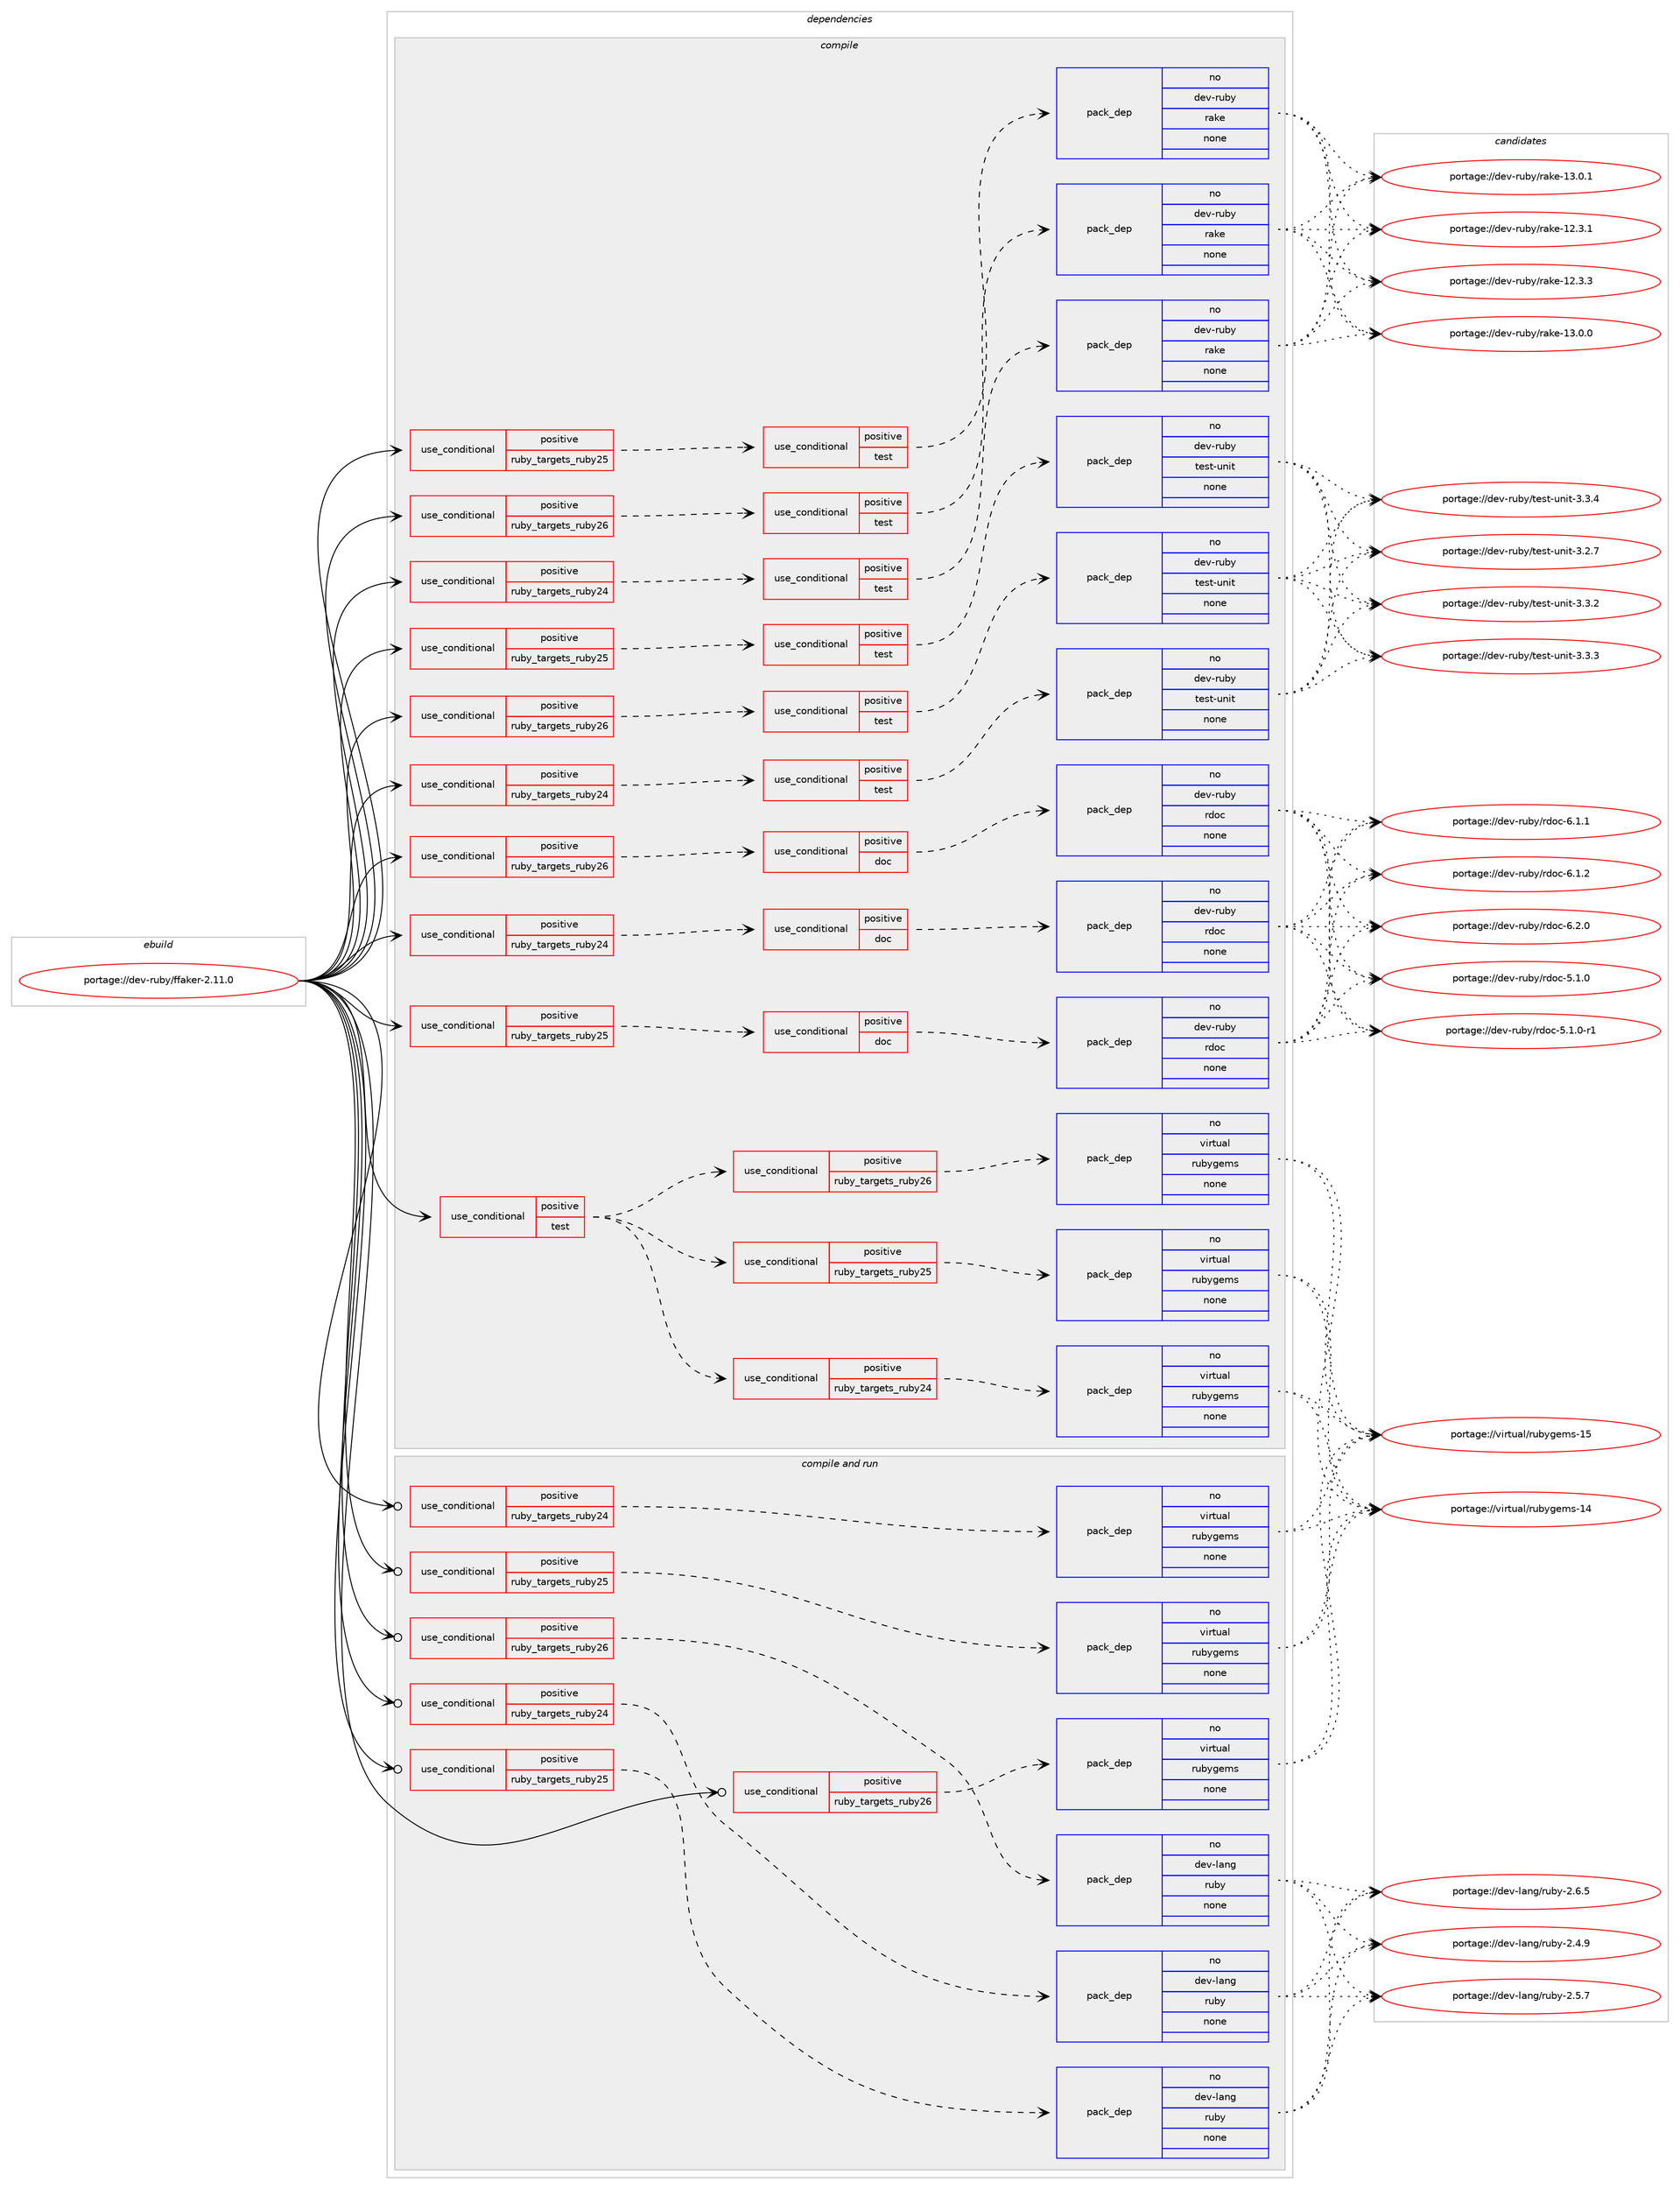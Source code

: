 digraph prolog {

# *************
# Graph options
# *************

newrank=true;
concentrate=true;
compound=true;
graph [rankdir=LR,fontname=Helvetica,fontsize=10,ranksep=1.5];#, ranksep=2.5, nodesep=0.2];
edge  [arrowhead=vee];
node  [fontname=Helvetica,fontsize=10];

# **********
# The ebuild
# **********

subgraph cluster_leftcol {
color=gray;
rank=same;
label=<<i>ebuild</i>>;
id [label="portage://dev-ruby/ffaker-2.11.0", color=red, width=4, href="../dev-ruby/ffaker-2.11.0.svg"];
}

# ****************
# The dependencies
# ****************

subgraph cluster_midcol {
color=gray;
label=<<i>dependencies</i>>;
subgraph cluster_compile {
fillcolor="#eeeeee";
style=filled;
label=<<i>compile</i>>;
subgraph cond52139 {
dependency221023 [label=<<TABLE BORDER="0" CELLBORDER="1" CELLSPACING="0" CELLPADDING="4"><TR><TD ROWSPAN="3" CELLPADDING="10">use_conditional</TD></TR><TR><TD>positive</TD></TR><TR><TD>ruby_targets_ruby24</TD></TR></TABLE>>, shape=none, color=red];
subgraph cond52140 {
dependency221024 [label=<<TABLE BORDER="0" CELLBORDER="1" CELLSPACING="0" CELLPADDING="4"><TR><TD ROWSPAN="3" CELLPADDING="10">use_conditional</TD></TR><TR><TD>positive</TD></TR><TR><TD>doc</TD></TR></TABLE>>, shape=none, color=red];
subgraph pack165400 {
dependency221025 [label=<<TABLE BORDER="0" CELLBORDER="1" CELLSPACING="0" CELLPADDING="4" WIDTH="220"><TR><TD ROWSPAN="6" CELLPADDING="30">pack_dep</TD></TR><TR><TD WIDTH="110">no</TD></TR><TR><TD>dev-ruby</TD></TR><TR><TD>rdoc</TD></TR><TR><TD>none</TD></TR><TR><TD></TD></TR></TABLE>>, shape=none, color=blue];
}
dependency221024:e -> dependency221025:w [weight=20,style="dashed",arrowhead="vee"];
}
dependency221023:e -> dependency221024:w [weight=20,style="dashed",arrowhead="vee"];
}
id:e -> dependency221023:w [weight=20,style="solid",arrowhead="vee"];
subgraph cond52141 {
dependency221026 [label=<<TABLE BORDER="0" CELLBORDER="1" CELLSPACING="0" CELLPADDING="4"><TR><TD ROWSPAN="3" CELLPADDING="10">use_conditional</TD></TR><TR><TD>positive</TD></TR><TR><TD>ruby_targets_ruby24</TD></TR></TABLE>>, shape=none, color=red];
subgraph cond52142 {
dependency221027 [label=<<TABLE BORDER="0" CELLBORDER="1" CELLSPACING="0" CELLPADDING="4"><TR><TD ROWSPAN="3" CELLPADDING="10">use_conditional</TD></TR><TR><TD>positive</TD></TR><TR><TD>test</TD></TR></TABLE>>, shape=none, color=red];
subgraph pack165401 {
dependency221028 [label=<<TABLE BORDER="0" CELLBORDER="1" CELLSPACING="0" CELLPADDING="4" WIDTH="220"><TR><TD ROWSPAN="6" CELLPADDING="30">pack_dep</TD></TR><TR><TD WIDTH="110">no</TD></TR><TR><TD>dev-ruby</TD></TR><TR><TD>rake</TD></TR><TR><TD>none</TD></TR><TR><TD></TD></TR></TABLE>>, shape=none, color=blue];
}
dependency221027:e -> dependency221028:w [weight=20,style="dashed",arrowhead="vee"];
}
dependency221026:e -> dependency221027:w [weight=20,style="dashed",arrowhead="vee"];
}
id:e -> dependency221026:w [weight=20,style="solid",arrowhead="vee"];
subgraph cond52143 {
dependency221029 [label=<<TABLE BORDER="0" CELLBORDER="1" CELLSPACING="0" CELLPADDING="4"><TR><TD ROWSPAN="3" CELLPADDING="10">use_conditional</TD></TR><TR><TD>positive</TD></TR><TR><TD>ruby_targets_ruby24</TD></TR></TABLE>>, shape=none, color=red];
subgraph cond52144 {
dependency221030 [label=<<TABLE BORDER="0" CELLBORDER="1" CELLSPACING="0" CELLPADDING="4"><TR><TD ROWSPAN="3" CELLPADDING="10">use_conditional</TD></TR><TR><TD>positive</TD></TR><TR><TD>test</TD></TR></TABLE>>, shape=none, color=red];
subgraph pack165402 {
dependency221031 [label=<<TABLE BORDER="0" CELLBORDER="1" CELLSPACING="0" CELLPADDING="4" WIDTH="220"><TR><TD ROWSPAN="6" CELLPADDING="30">pack_dep</TD></TR><TR><TD WIDTH="110">no</TD></TR><TR><TD>dev-ruby</TD></TR><TR><TD>test-unit</TD></TR><TR><TD>none</TD></TR><TR><TD></TD></TR></TABLE>>, shape=none, color=blue];
}
dependency221030:e -> dependency221031:w [weight=20,style="dashed",arrowhead="vee"];
}
dependency221029:e -> dependency221030:w [weight=20,style="dashed",arrowhead="vee"];
}
id:e -> dependency221029:w [weight=20,style="solid",arrowhead="vee"];
subgraph cond52145 {
dependency221032 [label=<<TABLE BORDER="0" CELLBORDER="1" CELLSPACING="0" CELLPADDING="4"><TR><TD ROWSPAN="3" CELLPADDING="10">use_conditional</TD></TR><TR><TD>positive</TD></TR><TR><TD>ruby_targets_ruby25</TD></TR></TABLE>>, shape=none, color=red];
subgraph cond52146 {
dependency221033 [label=<<TABLE BORDER="0" CELLBORDER="1" CELLSPACING="0" CELLPADDING="4"><TR><TD ROWSPAN="3" CELLPADDING="10">use_conditional</TD></TR><TR><TD>positive</TD></TR><TR><TD>doc</TD></TR></TABLE>>, shape=none, color=red];
subgraph pack165403 {
dependency221034 [label=<<TABLE BORDER="0" CELLBORDER="1" CELLSPACING="0" CELLPADDING="4" WIDTH="220"><TR><TD ROWSPAN="6" CELLPADDING="30">pack_dep</TD></TR><TR><TD WIDTH="110">no</TD></TR><TR><TD>dev-ruby</TD></TR><TR><TD>rdoc</TD></TR><TR><TD>none</TD></TR><TR><TD></TD></TR></TABLE>>, shape=none, color=blue];
}
dependency221033:e -> dependency221034:w [weight=20,style="dashed",arrowhead="vee"];
}
dependency221032:e -> dependency221033:w [weight=20,style="dashed",arrowhead="vee"];
}
id:e -> dependency221032:w [weight=20,style="solid",arrowhead="vee"];
subgraph cond52147 {
dependency221035 [label=<<TABLE BORDER="0" CELLBORDER="1" CELLSPACING="0" CELLPADDING="4"><TR><TD ROWSPAN="3" CELLPADDING="10">use_conditional</TD></TR><TR><TD>positive</TD></TR><TR><TD>ruby_targets_ruby25</TD></TR></TABLE>>, shape=none, color=red];
subgraph cond52148 {
dependency221036 [label=<<TABLE BORDER="0" CELLBORDER="1" CELLSPACING="0" CELLPADDING="4"><TR><TD ROWSPAN="3" CELLPADDING="10">use_conditional</TD></TR><TR><TD>positive</TD></TR><TR><TD>test</TD></TR></TABLE>>, shape=none, color=red];
subgraph pack165404 {
dependency221037 [label=<<TABLE BORDER="0" CELLBORDER="1" CELLSPACING="0" CELLPADDING="4" WIDTH="220"><TR><TD ROWSPAN="6" CELLPADDING="30">pack_dep</TD></TR><TR><TD WIDTH="110">no</TD></TR><TR><TD>dev-ruby</TD></TR><TR><TD>rake</TD></TR><TR><TD>none</TD></TR><TR><TD></TD></TR></TABLE>>, shape=none, color=blue];
}
dependency221036:e -> dependency221037:w [weight=20,style="dashed",arrowhead="vee"];
}
dependency221035:e -> dependency221036:w [weight=20,style="dashed",arrowhead="vee"];
}
id:e -> dependency221035:w [weight=20,style="solid",arrowhead="vee"];
subgraph cond52149 {
dependency221038 [label=<<TABLE BORDER="0" CELLBORDER="1" CELLSPACING="0" CELLPADDING="4"><TR><TD ROWSPAN="3" CELLPADDING="10">use_conditional</TD></TR><TR><TD>positive</TD></TR><TR><TD>ruby_targets_ruby25</TD></TR></TABLE>>, shape=none, color=red];
subgraph cond52150 {
dependency221039 [label=<<TABLE BORDER="0" CELLBORDER="1" CELLSPACING="0" CELLPADDING="4"><TR><TD ROWSPAN="3" CELLPADDING="10">use_conditional</TD></TR><TR><TD>positive</TD></TR><TR><TD>test</TD></TR></TABLE>>, shape=none, color=red];
subgraph pack165405 {
dependency221040 [label=<<TABLE BORDER="0" CELLBORDER="1" CELLSPACING="0" CELLPADDING="4" WIDTH="220"><TR><TD ROWSPAN="6" CELLPADDING="30">pack_dep</TD></TR><TR><TD WIDTH="110">no</TD></TR><TR><TD>dev-ruby</TD></TR><TR><TD>test-unit</TD></TR><TR><TD>none</TD></TR><TR><TD></TD></TR></TABLE>>, shape=none, color=blue];
}
dependency221039:e -> dependency221040:w [weight=20,style="dashed",arrowhead="vee"];
}
dependency221038:e -> dependency221039:w [weight=20,style="dashed",arrowhead="vee"];
}
id:e -> dependency221038:w [weight=20,style="solid",arrowhead="vee"];
subgraph cond52151 {
dependency221041 [label=<<TABLE BORDER="0" CELLBORDER="1" CELLSPACING="0" CELLPADDING="4"><TR><TD ROWSPAN="3" CELLPADDING="10">use_conditional</TD></TR><TR><TD>positive</TD></TR><TR><TD>ruby_targets_ruby26</TD></TR></TABLE>>, shape=none, color=red];
subgraph cond52152 {
dependency221042 [label=<<TABLE BORDER="0" CELLBORDER="1" CELLSPACING="0" CELLPADDING="4"><TR><TD ROWSPAN="3" CELLPADDING="10">use_conditional</TD></TR><TR><TD>positive</TD></TR><TR><TD>doc</TD></TR></TABLE>>, shape=none, color=red];
subgraph pack165406 {
dependency221043 [label=<<TABLE BORDER="0" CELLBORDER="1" CELLSPACING="0" CELLPADDING="4" WIDTH="220"><TR><TD ROWSPAN="6" CELLPADDING="30">pack_dep</TD></TR><TR><TD WIDTH="110">no</TD></TR><TR><TD>dev-ruby</TD></TR><TR><TD>rdoc</TD></TR><TR><TD>none</TD></TR><TR><TD></TD></TR></TABLE>>, shape=none, color=blue];
}
dependency221042:e -> dependency221043:w [weight=20,style="dashed",arrowhead="vee"];
}
dependency221041:e -> dependency221042:w [weight=20,style="dashed",arrowhead="vee"];
}
id:e -> dependency221041:w [weight=20,style="solid",arrowhead="vee"];
subgraph cond52153 {
dependency221044 [label=<<TABLE BORDER="0" CELLBORDER="1" CELLSPACING="0" CELLPADDING="4"><TR><TD ROWSPAN="3" CELLPADDING="10">use_conditional</TD></TR><TR><TD>positive</TD></TR><TR><TD>ruby_targets_ruby26</TD></TR></TABLE>>, shape=none, color=red];
subgraph cond52154 {
dependency221045 [label=<<TABLE BORDER="0" CELLBORDER="1" CELLSPACING="0" CELLPADDING="4"><TR><TD ROWSPAN="3" CELLPADDING="10">use_conditional</TD></TR><TR><TD>positive</TD></TR><TR><TD>test</TD></TR></TABLE>>, shape=none, color=red];
subgraph pack165407 {
dependency221046 [label=<<TABLE BORDER="0" CELLBORDER="1" CELLSPACING="0" CELLPADDING="4" WIDTH="220"><TR><TD ROWSPAN="6" CELLPADDING="30">pack_dep</TD></TR><TR><TD WIDTH="110">no</TD></TR><TR><TD>dev-ruby</TD></TR><TR><TD>rake</TD></TR><TR><TD>none</TD></TR><TR><TD></TD></TR></TABLE>>, shape=none, color=blue];
}
dependency221045:e -> dependency221046:w [weight=20,style="dashed",arrowhead="vee"];
}
dependency221044:e -> dependency221045:w [weight=20,style="dashed",arrowhead="vee"];
}
id:e -> dependency221044:w [weight=20,style="solid",arrowhead="vee"];
subgraph cond52155 {
dependency221047 [label=<<TABLE BORDER="0" CELLBORDER="1" CELLSPACING="0" CELLPADDING="4"><TR><TD ROWSPAN="3" CELLPADDING="10">use_conditional</TD></TR><TR><TD>positive</TD></TR><TR><TD>ruby_targets_ruby26</TD></TR></TABLE>>, shape=none, color=red];
subgraph cond52156 {
dependency221048 [label=<<TABLE BORDER="0" CELLBORDER="1" CELLSPACING="0" CELLPADDING="4"><TR><TD ROWSPAN="3" CELLPADDING="10">use_conditional</TD></TR><TR><TD>positive</TD></TR><TR><TD>test</TD></TR></TABLE>>, shape=none, color=red];
subgraph pack165408 {
dependency221049 [label=<<TABLE BORDER="0" CELLBORDER="1" CELLSPACING="0" CELLPADDING="4" WIDTH="220"><TR><TD ROWSPAN="6" CELLPADDING="30">pack_dep</TD></TR><TR><TD WIDTH="110">no</TD></TR><TR><TD>dev-ruby</TD></TR><TR><TD>test-unit</TD></TR><TR><TD>none</TD></TR><TR><TD></TD></TR></TABLE>>, shape=none, color=blue];
}
dependency221048:e -> dependency221049:w [weight=20,style="dashed",arrowhead="vee"];
}
dependency221047:e -> dependency221048:w [weight=20,style="dashed",arrowhead="vee"];
}
id:e -> dependency221047:w [weight=20,style="solid",arrowhead="vee"];
subgraph cond52157 {
dependency221050 [label=<<TABLE BORDER="0" CELLBORDER="1" CELLSPACING="0" CELLPADDING="4"><TR><TD ROWSPAN="3" CELLPADDING="10">use_conditional</TD></TR><TR><TD>positive</TD></TR><TR><TD>test</TD></TR></TABLE>>, shape=none, color=red];
subgraph cond52158 {
dependency221051 [label=<<TABLE BORDER="0" CELLBORDER="1" CELLSPACING="0" CELLPADDING="4"><TR><TD ROWSPAN="3" CELLPADDING="10">use_conditional</TD></TR><TR><TD>positive</TD></TR><TR><TD>ruby_targets_ruby24</TD></TR></TABLE>>, shape=none, color=red];
subgraph pack165409 {
dependency221052 [label=<<TABLE BORDER="0" CELLBORDER="1" CELLSPACING="0" CELLPADDING="4" WIDTH="220"><TR><TD ROWSPAN="6" CELLPADDING="30">pack_dep</TD></TR><TR><TD WIDTH="110">no</TD></TR><TR><TD>virtual</TD></TR><TR><TD>rubygems</TD></TR><TR><TD>none</TD></TR><TR><TD></TD></TR></TABLE>>, shape=none, color=blue];
}
dependency221051:e -> dependency221052:w [weight=20,style="dashed",arrowhead="vee"];
}
dependency221050:e -> dependency221051:w [weight=20,style="dashed",arrowhead="vee"];
subgraph cond52159 {
dependency221053 [label=<<TABLE BORDER="0" CELLBORDER="1" CELLSPACING="0" CELLPADDING="4"><TR><TD ROWSPAN="3" CELLPADDING="10">use_conditional</TD></TR><TR><TD>positive</TD></TR><TR><TD>ruby_targets_ruby25</TD></TR></TABLE>>, shape=none, color=red];
subgraph pack165410 {
dependency221054 [label=<<TABLE BORDER="0" CELLBORDER="1" CELLSPACING="0" CELLPADDING="4" WIDTH="220"><TR><TD ROWSPAN="6" CELLPADDING="30">pack_dep</TD></TR><TR><TD WIDTH="110">no</TD></TR><TR><TD>virtual</TD></TR><TR><TD>rubygems</TD></TR><TR><TD>none</TD></TR><TR><TD></TD></TR></TABLE>>, shape=none, color=blue];
}
dependency221053:e -> dependency221054:w [weight=20,style="dashed",arrowhead="vee"];
}
dependency221050:e -> dependency221053:w [weight=20,style="dashed",arrowhead="vee"];
subgraph cond52160 {
dependency221055 [label=<<TABLE BORDER="0" CELLBORDER="1" CELLSPACING="0" CELLPADDING="4"><TR><TD ROWSPAN="3" CELLPADDING="10">use_conditional</TD></TR><TR><TD>positive</TD></TR><TR><TD>ruby_targets_ruby26</TD></TR></TABLE>>, shape=none, color=red];
subgraph pack165411 {
dependency221056 [label=<<TABLE BORDER="0" CELLBORDER="1" CELLSPACING="0" CELLPADDING="4" WIDTH="220"><TR><TD ROWSPAN="6" CELLPADDING="30">pack_dep</TD></TR><TR><TD WIDTH="110">no</TD></TR><TR><TD>virtual</TD></TR><TR><TD>rubygems</TD></TR><TR><TD>none</TD></TR><TR><TD></TD></TR></TABLE>>, shape=none, color=blue];
}
dependency221055:e -> dependency221056:w [weight=20,style="dashed",arrowhead="vee"];
}
dependency221050:e -> dependency221055:w [weight=20,style="dashed",arrowhead="vee"];
}
id:e -> dependency221050:w [weight=20,style="solid",arrowhead="vee"];
}
subgraph cluster_compileandrun {
fillcolor="#eeeeee";
style=filled;
label=<<i>compile and run</i>>;
subgraph cond52161 {
dependency221057 [label=<<TABLE BORDER="0" CELLBORDER="1" CELLSPACING="0" CELLPADDING="4"><TR><TD ROWSPAN="3" CELLPADDING="10">use_conditional</TD></TR><TR><TD>positive</TD></TR><TR><TD>ruby_targets_ruby24</TD></TR></TABLE>>, shape=none, color=red];
subgraph pack165412 {
dependency221058 [label=<<TABLE BORDER="0" CELLBORDER="1" CELLSPACING="0" CELLPADDING="4" WIDTH="220"><TR><TD ROWSPAN="6" CELLPADDING="30">pack_dep</TD></TR><TR><TD WIDTH="110">no</TD></TR><TR><TD>dev-lang</TD></TR><TR><TD>ruby</TD></TR><TR><TD>none</TD></TR><TR><TD></TD></TR></TABLE>>, shape=none, color=blue];
}
dependency221057:e -> dependency221058:w [weight=20,style="dashed",arrowhead="vee"];
}
id:e -> dependency221057:w [weight=20,style="solid",arrowhead="odotvee"];
subgraph cond52162 {
dependency221059 [label=<<TABLE BORDER="0" CELLBORDER="1" CELLSPACING="0" CELLPADDING="4"><TR><TD ROWSPAN="3" CELLPADDING="10">use_conditional</TD></TR><TR><TD>positive</TD></TR><TR><TD>ruby_targets_ruby24</TD></TR></TABLE>>, shape=none, color=red];
subgraph pack165413 {
dependency221060 [label=<<TABLE BORDER="0" CELLBORDER="1" CELLSPACING="0" CELLPADDING="4" WIDTH="220"><TR><TD ROWSPAN="6" CELLPADDING="30">pack_dep</TD></TR><TR><TD WIDTH="110">no</TD></TR><TR><TD>virtual</TD></TR><TR><TD>rubygems</TD></TR><TR><TD>none</TD></TR><TR><TD></TD></TR></TABLE>>, shape=none, color=blue];
}
dependency221059:e -> dependency221060:w [weight=20,style="dashed",arrowhead="vee"];
}
id:e -> dependency221059:w [weight=20,style="solid",arrowhead="odotvee"];
subgraph cond52163 {
dependency221061 [label=<<TABLE BORDER="0" CELLBORDER="1" CELLSPACING="0" CELLPADDING="4"><TR><TD ROWSPAN="3" CELLPADDING="10">use_conditional</TD></TR><TR><TD>positive</TD></TR><TR><TD>ruby_targets_ruby25</TD></TR></TABLE>>, shape=none, color=red];
subgraph pack165414 {
dependency221062 [label=<<TABLE BORDER="0" CELLBORDER="1" CELLSPACING="0" CELLPADDING="4" WIDTH="220"><TR><TD ROWSPAN="6" CELLPADDING="30">pack_dep</TD></TR><TR><TD WIDTH="110">no</TD></TR><TR><TD>dev-lang</TD></TR><TR><TD>ruby</TD></TR><TR><TD>none</TD></TR><TR><TD></TD></TR></TABLE>>, shape=none, color=blue];
}
dependency221061:e -> dependency221062:w [weight=20,style="dashed",arrowhead="vee"];
}
id:e -> dependency221061:w [weight=20,style="solid",arrowhead="odotvee"];
subgraph cond52164 {
dependency221063 [label=<<TABLE BORDER="0" CELLBORDER="1" CELLSPACING="0" CELLPADDING="4"><TR><TD ROWSPAN="3" CELLPADDING="10">use_conditional</TD></TR><TR><TD>positive</TD></TR><TR><TD>ruby_targets_ruby25</TD></TR></TABLE>>, shape=none, color=red];
subgraph pack165415 {
dependency221064 [label=<<TABLE BORDER="0" CELLBORDER="1" CELLSPACING="0" CELLPADDING="4" WIDTH="220"><TR><TD ROWSPAN="6" CELLPADDING="30">pack_dep</TD></TR><TR><TD WIDTH="110">no</TD></TR><TR><TD>virtual</TD></TR><TR><TD>rubygems</TD></TR><TR><TD>none</TD></TR><TR><TD></TD></TR></TABLE>>, shape=none, color=blue];
}
dependency221063:e -> dependency221064:w [weight=20,style="dashed",arrowhead="vee"];
}
id:e -> dependency221063:w [weight=20,style="solid",arrowhead="odotvee"];
subgraph cond52165 {
dependency221065 [label=<<TABLE BORDER="0" CELLBORDER="1" CELLSPACING="0" CELLPADDING="4"><TR><TD ROWSPAN="3" CELLPADDING="10">use_conditional</TD></TR><TR><TD>positive</TD></TR><TR><TD>ruby_targets_ruby26</TD></TR></TABLE>>, shape=none, color=red];
subgraph pack165416 {
dependency221066 [label=<<TABLE BORDER="0" CELLBORDER="1" CELLSPACING="0" CELLPADDING="4" WIDTH="220"><TR><TD ROWSPAN="6" CELLPADDING="30">pack_dep</TD></TR><TR><TD WIDTH="110">no</TD></TR><TR><TD>dev-lang</TD></TR><TR><TD>ruby</TD></TR><TR><TD>none</TD></TR><TR><TD></TD></TR></TABLE>>, shape=none, color=blue];
}
dependency221065:e -> dependency221066:w [weight=20,style="dashed",arrowhead="vee"];
}
id:e -> dependency221065:w [weight=20,style="solid",arrowhead="odotvee"];
subgraph cond52166 {
dependency221067 [label=<<TABLE BORDER="0" CELLBORDER="1" CELLSPACING="0" CELLPADDING="4"><TR><TD ROWSPAN="3" CELLPADDING="10">use_conditional</TD></TR><TR><TD>positive</TD></TR><TR><TD>ruby_targets_ruby26</TD></TR></TABLE>>, shape=none, color=red];
subgraph pack165417 {
dependency221068 [label=<<TABLE BORDER="0" CELLBORDER="1" CELLSPACING="0" CELLPADDING="4" WIDTH="220"><TR><TD ROWSPAN="6" CELLPADDING="30">pack_dep</TD></TR><TR><TD WIDTH="110">no</TD></TR><TR><TD>virtual</TD></TR><TR><TD>rubygems</TD></TR><TR><TD>none</TD></TR><TR><TD></TD></TR></TABLE>>, shape=none, color=blue];
}
dependency221067:e -> dependency221068:w [weight=20,style="dashed",arrowhead="vee"];
}
id:e -> dependency221067:w [weight=20,style="solid",arrowhead="odotvee"];
}
subgraph cluster_run {
fillcolor="#eeeeee";
style=filled;
label=<<i>run</i>>;
}
}

# **************
# The candidates
# **************

subgraph cluster_choices {
rank=same;
color=gray;
label=<<i>candidates</i>>;

subgraph choice165400 {
color=black;
nodesep=1;
choiceportage10010111845114117981214711410011199455346494648 [label="portage://dev-ruby/rdoc-5.1.0", color=red, width=4,href="../dev-ruby/rdoc-5.1.0.svg"];
choiceportage100101118451141179812147114100111994553464946484511449 [label="portage://dev-ruby/rdoc-5.1.0-r1", color=red, width=4,href="../dev-ruby/rdoc-5.1.0-r1.svg"];
choiceportage10010111845114117981214711410011199455446494649 [label="portage://dev-ruby/rdoc-6.1.1", color=red, width=4,href="../dev-ruby/rdoc-6.1.1.svg"];
choiceportage10010111845114117981214711410011199455446494650 [label="portage://dev-ruby/rdoc-6.1.2", color=red, width=4,href="../dev-ruby/rdoc-6.1.2.svg"];
choiceportage10010111845114117981214711410011199455446504648 [label="portage://dev-ruby/rdoc-6.2.0", color=red, width=4,href="../dev-ruby/rdoc-6.2.0.svg"];
dependency221025:e -> choiceportage10010111845114117981214711410011199455346494648:w [style=dotted,weight="100"];
dependency221025:e -> choiceportage100101118451141179812147114100111994553464946484511449:w [style=dotted,weight="100"];
dependency221025:e -> choiceportage10010111845114117981214711410011199455446494649:w [style=dotted,weight="100"];
dependency221025:e -> choiceportage10010111845114117981214711410011199455446494650:w [style=dotted,weight="100"];
dependency221025:e -> choiceportage10010111845114117981214711410011199455446504648:w [style=dotted,weight="100"];
}
subgraph choice165401 {
color=black;
nodesep=1;
choiceportage1001011184511411798121471149710710145495046514649 [label="portage://dev-ruby/rake-12.3.1", color=red, width=4,href="../dev-ruby/rake-12.3.1.svg"];
choiceportage1001011184511411798121471149710710145495046514651 [label="portage://dev-ruby/rake-12.3.3", color=red, width=4,href="../dev-ruby/rake-12.3.3.svg"];
choiceportage1001011184511411798121471149710710145495146484648 [label="portage://dev-ruby/rake-13.0.0", color=red, width=4,href="../dev-ruby/rake-13.0.0.svg"];
choiceportage1001011184511411798121471149710710145495146484649 [label="portage://dev-ruby/rake-13.0.1", color=red, width=4,href="../dev-ruby/rake-13.0.1.svg"];
dependency221028:e -> choiceportage1001011184511411798121471149710710145495046514649:w [style=dotted,weight="100"];
dependency221028:e -> choiceportage1001011184511411798121471149710710145495046514651:w [style=dotted,weight="100"];
dependency221028:e -> choiceportage1001011184511411798121471149710710145495146484648:w [style=dotted,weight="100"];
dependency221028:e -> choiceportage1001011184511411798121471149710710145495146484649:w [style=dotted,weight="100"];
}
subgraph choice165402 {
color=black;
nodesep=1;
choiceportage10010111845114117981214711610111511645117110105116455146504655 [label="portage://dev-ruby/test-unit-3.2.7", color=red, width=4,href="../dev-ruby/test-unit-3.2.7.svg"];
choiceportage10010111845114117981214711610111511645117110105116455146514650 [label="portage://dev-ruby/test-unit-3.3.2", color=red, width=4,href="../dev-ruby/test-unit-3.3.2.svg"];
choiceportage10010111845114117981214711610111511645117110105116455146514651 [label="portage://dev-ruby/test-unit-3.3.3", color=red, width=4,href="../dev-ruby/test-unit-3.3.3.svg"];
choiceportage10010111845114117981214711610111511645117110105116455146514652 [label="portage://dev-ruby/test-unit-3.3.4", color=red, width=4,href="../dev-ruby/test-unit-3.3.4.svg"];
dependency221031:e -> choiceportage10010111845114117981214711610111511645117110105116455146504655:w [style=dotted,weight="100"];
dependency221031:e -> choiceportage10010111845114117981214711610111511645117110105116455146514650:w [style=dotted,weight="100"];
dependency221031:e -> choiceportage10010111845114117981214711610111511645117110105116455146514651:w [style=dotted,weight="100"];
dependency221031:e -> choiceportage10010111845114117981214711610111511645117110105116455146514652:w [style=dotted,weight="100"];
}
subgraph choice165403 {
color=black;
nodesep=1;
choiceportage10010111845114117981214711410011199455346494648 [label="portage://dev-ruby/rdoc-5.1.0", color=red, width=4,href="../dev-ruby/rdoc-5.1.0.svg"];
choiceportage100101118451141179812147114100111994553464946484511449 [label="portage://dev-ruby/rdoc-5.1.0-r1", color=red, width=4,href="../dev-ruby/rdoc-5.1.0-r1.svg"];
choiceportage10010111845114117981214711410011199455446494649 [label="portage://dev-ruby/rdoc-6.1.1", color=red, width=4,href="../dev-ruby/rdoc-6.1.1.svg"];
choiceportage10010111845114117981214711410011199455446494650 [label="portage://dev-ruby/rdoc-6.1.2", color=red, width=4,href="../dev-ruby/rdoc-6.1.2.svg"];
choiceportage10010111845114117981214711410011199455446504648 [label="portage://dev-ruby/rdoc-6.2.0", color=red, width=4,href="../dev-ruby/rdoc-6.2.0.svg"];
dependency221034:e -> choiceportage10010111845114117981214711410011199455346494648:w [style=dotted,weight="100"];
dependency221034:e -> choiceportage100101118451141179812147114100111994553464946484511449:w [style=dotted,weight="100"];
dependency221034:e -> choiceportage10010111845114117981214711410011199455446494649:w [style=dotted,weight="100"];
dependency221034:e -> choiceportage10010111845114117981214711410011199455446494650:w [style=dotted,weight="100"];
dependency221034:e -> choiceportage10010111845114117981214711410011199455446504648:w [style=dotted,weight="100"];
}
subgraph choice165404 {
color=black;
nodesep=1;
choiceportage1001011184511411798121471149710710145495046514649 [label="portage://dev-ruby/rake-12.3.1", color=red, width=4,href="../dev-ruby/rake-12.3.1.svg"];
choiceportage1001011184511411798121471149710710145495046514651 [label="portage://dev-ruby/rake-12.3.3", color=red, width=4,href="../dev-ruby/rake-12.3.3.svg"];
choiceportage1001011184511411798121471149710710145495146484648 [label="portage://dev-ruby/rake-13.0.0", color=red, width=4,href="../dev-ruby/rake-13.0.0.svg"];
choiceportage1001011184511411798121471149710710145495146484649 [label="portage://dev-ruby/rake-13.0.1", color=red, width=4,href="../dev-ruby/rake-13.0.1.svg"];
dependency221037:e -> choiceportage1001011184511411798121471149710710145495046514649:w [style=dotted,weight="100"];
dependency221037:e -> choiceportage1001011184511411798121471149710710145495046514651:w [style=dotted,weight="100"];
dependency221037:e -> choiceportage1001011184511411798121471149710710145495146484648:w [style=dotted,weight="100"];
dependency221037:e -> choiceportage1001011184511411798121471149710710145495146484649:w [style=dotted,weight="100"];
}
subgraph choice165405 {
color=black;
nodesep=1;
choiceportage10010111845114117981214711610111511645117110105116455146504655 [label="portage://dev-ruby/test-unit-3.2.7", color=red, width=4,href="../dev-ruby/test-unit-3.2.7.svg"];
choiceportage10010111845114117981214711610111511645117110105116455146514650 [label="portage://dev-ruby/test-unit-3.3.2", color=red, width=4,href="../dev-ruby/test-unit-3.3.2.svg"];
choiceportage10010111845114117981214711610111511645117110105116455146514651 [label="portage://dev-ruby/test-unit-3.3.3", color=red, width=4,href="../dev-ruby/test-unit-3.3.3.svg"];
choiceportage10010111845114117981214711610111511645117110105116455146514652 [label="portage://dev-ruby/test-unit-3.3.4", color=red, width=4,href="../dev-ruby/test-unit-3.3.4.svg"];
dependency221040:e -> choiceportage10010111845114117981214711610111511645117110105116455146504655:w [style=dotted,weight="100"];
dependency221040:e -> choiceportage10010111845114117981214711610111511645117110105116455146514650:w [style=dotted,weight="100"];
dependency221040:e -> choiceportage10010111845114117981214711610111511645117110105116455146514651:w [style=dotted,weight="100"];
dependency221040:e -> choiceportage10010111845114117981214711610111511645117110105116455146514652:w [style=dotted,weight="100"];
}
subgraph choice165406 {
color=black;
nodesep=1;
choiceportage10010111845114117981214711410011199455346494648 [label="portage://dev-ruby/rdoc-5.1.0", color=red, width=4,href="../dev-ruby/rdoc-5.1.0.svg"];
choiceportage100101118451141179812147114100111994553464946484511449 [label="portage://dev-ruby/rdoc-5.1.0-r1", color=red, width=4,href="../dev-ruby/rdoc-5.1.0-r1.svg"];
choiceportage10010111845114117981214711410011199455446494649 [label="portage://dev-ruby/rdoc-6.1.1", color=red, width=4,href="../dev-ruby/rdoc-6.1.1.svg"];
choiceportage10010111845114117981214711410011199455446494650 [label="portage://dev-ruby/rdoc-6.1.2", color=red, width=4,href="../dev-ruby/rdoc-6.1.2.svg"];
choiceportage10010111845114117981214711410011199455446504648 [label="portage://dev-ruby/rdoc-6.2.0", color=red, width=4,href="../dev-ruby/rdoc-6.2.0.svg"];
dependency221043:e -> choiceportage10010111845114117981214711410011199455346494648:w [style=dotted,weight="100"];
dependency221043:e -> choiceportage100101118451141179812147114100111994553464946484511449:w [style=dotted,weight="100"];
dependency221043:e -> choiceportage10010111845114117981214711410011199455446494649:w [style=dotted,weight="100"];
dependency221043:e -> choiceportage10010111845114117981214711410011199455446494650:w [style=dotted,weight="100"];
dependency221043:e -> choiceportage10010111845114117981214711410011199455446504648:w [style=dotted,weight="100"];
}
subgraph choice165407 {
color=black;
nodesep=1;
choiceportage1001011184511411798121471149710710145495046514649 [label="portage://dev-ruby/rake-12.3.1", color=red, width=4,href="../dev-ruby/rake-12.3.1.svg"];
choiceportage1001011184511411798121471149710710145495046514651 [label="portage://dev-ruby/rake-12.3.3", color=red, width=4,href="../dev-ruby/rake-12.3.3.svg"];
choiceportage1001011184511411798121471149710710145495146484648 [label="portage://dev-ruby/rake-13.0.0", color=red, width=4,href="../dev-ruby/rake-13.0.0.svg"];
choiceportage1001011184511411798121471149710710145495146484649 [label="portage://dev-ruby/rake-13.0.1", color=red, width=4,href="../dev-ruby/rake-13.0.1.svg"];
dependency221046:e -> choiceportage1001011184511411798121471149710710145495046514649:w [style=dotted,weight="100"];
dependency221046:e -> choiceportage1001011184511411798121471149710710145495046514651:w [style=dotted,weight="100"];
dependency221046:e -> choiceportage1001011184511411798121471149710710145495146484648:w [style=dotted,weight="100"];
dependency221046:e -> choiceportage1001011184511411798121471149710710145495146484649:w [style=dotted,weight="100"];
}
subgraph choice165408 {
color=black;
nodesep=1;
choiceportage10010111845114117981214711610111511645117110105116455146504655 [label="portage://dev-ruby/test-unit-3.2.7", color=red, width=4,href="../dev-ruby/test-unit-3.2.7.svg"];
choiceportage10010111845114117981214711610111511645117110105116455146514650 [label="portage://dev-ruby/test-unit-3.3.2", color=red, width=4,href="../dev-ruby/test-unit-3.3.2.svg"];
choiceportage10010111845114117981214711610111511645117110105116455146514651 [label="portage://dev-ruby/test-unit-3.3.3", color=red, width=4,href="../dev-ruby/test-unit-3.3.3.svg"];
choiceportage10010111845114117981214711610111511645117110105116455146514652 [label="portage://dev-ruby/test-unit-3.3.4", color=red, width=4,href="../dev-ruby/test-unit-3.3.4.svg"];
dependency221049:e -> choiceportage10010111845114117981214711610111511645117110105116455146504655:w [style=dotted,weight="100"];
dependency221049:e -> choiceportage10010111845114117981214711610111511645117110105116455146514650:w [style=dotted,weight="100"];
dependency221049:e -> choiceportage10010111845114117981214711610111511645117110105116455146514651:w [style=dotted,weight="100"];
dependency221049:e -> choiceportage10010111845114117981214711610111511645117110105116455146514652:w [style=dotted,weight="100"];
}
subgraph choice165409 {
color=black;
nodesep=1;
choiceportage118105114116117971084711411798121103101109115454952 [label="portage://virtual/rubygems-14", color=red, width=4,href="../virtual/rubygems-14.svg"];
choiceportage118105114116117971084711411798121103101109115454953 [label="portage://virtual/rubygems-15", color=red, width=4,href="../virtual/rubygems-15.svg"];
dependency221052:e -> choiceportage118105114116117971084711411798121103101109115454952:w [style=dotted,weight="100"];
dependency221052:e -> choiceportage118105114116117971084711411798121103101109115454953:w [style=dotted,weight="100"];
}
subgraph choice165410 {
color=black;
nodesep=1;
choiceportage118105114116117971084711411798121103101109115454952 [label="portage://virtual/rubygems-14", color=red, width=4,href="../virtual/rubygems-14.svg"];
choiceportage118105114116117971084711411798121103101109115454953 [label="portage://virtual/rubygems-15", color=red, width=4,href="../virtual/rubygems-15.svg"];
dependency221054:e -> choiceportage118105114116117971084711411798121103101109115454952:w [style=dotted,weight="100"];
dependency221054:e -> choiceportage118105114116117971084711411798121103101109115454953:w [style=dotted,weight="100"];
}
subgraph choice165411 {
color=black;
nodesep=1;
choiceportage118105114116117971084711411798121103101109115454952 [label="portage://virtual/rubygems-14", color=red, width=4,href="../virtual/rubygems-14.svg"];
choiceportage118105114116117971084711411798121103101109115454953 [label="portage://virtual/rubygems-15", color=red, width=4,href="../virtual/rubygems-15.svg"];
dependency221056:e -> choiceportage118105114116117971084711411798121103101109115454952:w [style=dotted,weight="100"];
dependency221056:e -> choiceportage118105114116117971084711411798121103101109115454953:w [style=dotted,weight="100"];
}
subgraph choice165412 {
color=black;
nodesep=1;
choiceportage10010111845108971101034711411798121455046524657 [label="portage://dev-lang/ruby-2.4.9", color=red, width=4,href="../dev-lang/ruby-2.4.9.svg"];
choiceportage10010111845108971101034711411798121455046534655 [label="portage://dev-lang/ruby-2.5.7", color=red, width=4,href="../dev-lang/ruby-2.5.7.svg"];
choiceportage10010111845108971101034711411798121455046544653 [label="portage://dev-lang/ruby-2.6.5", color=red, width=4,href="../dev-lang/ruby-2.6.5.svg"];
dependency221058:e -> choiceportage10010111845108971101034711411798121455046524657:w [style=dotted,weight="100"];
dependency221058:e -> choiceportage10010111845108971101034711411798121455046534655:w [style=dotted,weight="100"];
dependency221058:e -> choiceportage10010111845108971101034711411798121455046544653:w [style=dotted,weight="100"];
}
subgraph choice165413 {
color=black;
nodesep=1;
choiceportage118105114116117971084711411798121103101109115454952 [label="portage://virtual/rubygems-14", color=red, width=4,href="../virtual/rubygems-14.svg"];
choiceportage118105114116117971084711411798121103101109115454953 [label="portage://virtual/rubygems-15", color=red, width=4,href="../virtual/rubygems-15.svg"];
dependency221060:e -> choiceportage118105114116117971084711411798121103101109115454952:w [style=dotted,weight="100"];
dependency221060:e -> choiceportage118105114116117971084711411798121103101109115454953:w [style=dotted,weight="100"];
}
subgraph choice165414 {
color=black;
nodesep=1;
choiceportage10010111845108971101034711411798121455046524657 [label="portage://dev-lang/ruby-2.4.9", color=red, width=4,href="../dev-lang/ruby-2.4.9.svg"];
choiceportage10010111845108971101034711411798121455046534655 [label="portage://dev-lang/ruby-2.5.7", color=red, width=4,href="../dev-lang/ruby-2.5.7.svg"];
choiceportage10010111845108971101034711411798121455046544653 [label="portage://dev-lang/ruby-2.6.5", color=red, width=4,href="../dev-lang/ruby-2.6.5.svg"];
dependency221062:e -> choiceportage10010111845108971101034711411798121455046524657:w [style=dotted,weight="100"];
dependency221062:e -> choiceportage10010111845108971101034711411798121455046534655:w [style=dotted,weight="100"];
dependency221062:e -> choiceportage10010111845108971101034711411798121455046544653:w [style=dotted,weight="100"];
}
subgraph choice165415 {
color=black;
nodesep=1;
choiceportage118105114116117971084711411798121103101109115454952 [label="portage://virtual/rubygems-14", color=red, width=4,href="../virtual/rubygems-14.svg"];
choiceportage118105114116117971084711411798121103101109115454953 [label="portage://virtual/rubygems-15", color=red, width=4,href="../virtual/rubygems-15.svg"];
dependency221064:e -> choiceportage118105114116117971084711411798121103101109115454952:w [style=dotted,weight="100"];
dependency221064:e -> choiceportage118105114116117971084711411798121103101109115454953:w [style=dotted,weight="100"];
}
subgraph choice165416 {
color=black;
nodesep=1;
choiceportage10010111845108971101034711411798121455046524657 [label="portage://dev-lang/ruby-2.4.9", color=red, width=4,href="../dev-lang/ruby-2.4.9.svg"];
choiceportage10010111845108971101034711411798121455046534655 [label="portage://dev-lang/ruby-2.5.7", color=red, width=4,href="../dev-lang/ruby-2.5.7.svg"];
choiceportage10010111845108971101034711411798121455046544653 [label="portage://dev-lang/ruby-2.6.5", color=red, width=4,href="../dev-lang/ruby-2.6.5.svg"];
dependency221066:e -> choiceportage10010111845108971101034711411798121455046524657:w [style=dotted,weight="100"];
dependency221066:e -> choiceportage10010111845108971101034711411798121455046534655:w [style=dotted,weight="100"];
dependency221066:e -> choiceportage10010111845108971101034711411798121455046544653:w [style=dotted,weight="100"];
}
subgraph choice165417 {
color=black;
nodesep=1;
choiceportage118105114116117971084711411798121103101109115454952 [label="portage://virtual/rubygems-14", color=red, width=4,href="../virtual/rubygems-14.svg"];
choiceportage118105114116117971084711411798121103101109115454953 [label="portage://virtual/rubygems-15", color=red, width=4,href="../virtual/rubygems-15.svg"];
dependency221068:e -> choiceportage118105114116117971084711411798121103101109115454952:w [style=dotted,weight="100"];
dependency221068:e -> choiceportage118105114116117971084711411798121103101109115454953:w [style=dotted,weight="100"];
}
}

}
